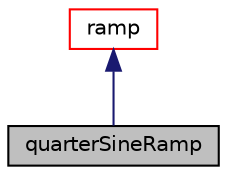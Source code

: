 digraph "quarterSineRamp"
{
  bgcolor="transparent";
  edge [fontname="Helvetica",fontsize="10",labelfontname="Helvetica",labelfontsize="10"];
  node [fontname="Helvetica",fontsize="10",shape=record];
  Node1 [label="quarterSineRamp",height=0.2,width=0.4,color="black", fillcolor="grey75", style="filled" fontcolor="black"];
  Node2 -> Node1 [dir="back",color="midnightblue",fontsize="10",style="solid",fontname="Helvetica"];
  Node2 [label="ramp",height=0.2,width=0.4,color="red",URL="$classFoam_1_1Function1Types_1_1ramp.html",tooltip="Ramp function base class for the set of scalar functions starting from 0 and increasing monotonically..."];
}
